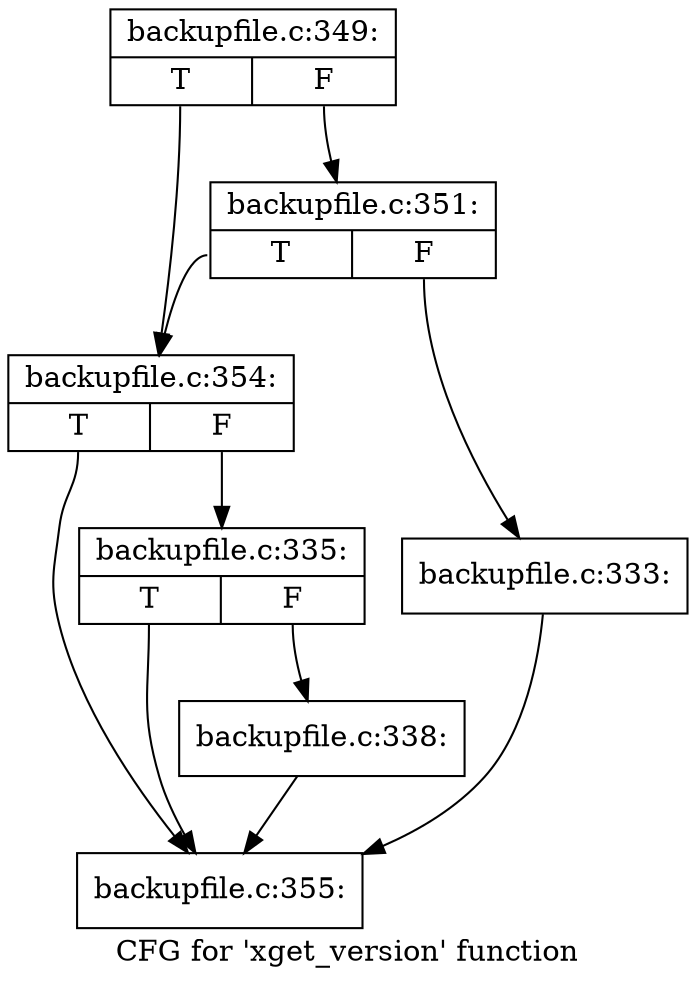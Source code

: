 digraph "CFG for 'xget_version' function" {
	label="CFG for 'xget_version' function";

	Node0xde6a0b0 [shape=record,label="{backupfile.c:349:|{<s0>T|<s1>F}}"];
	Node0xde6a0b0:s0 -> Node0xde684e0;
	Node0xde6a0b0:s1 -> Node0xde68550;
	Node0xde68550 [shape=record,label="{backupfile.c:351:|{<s0>T|<s1>F}}"];
	Node0xde68550:s0 -> Node0xde684e0;
	Node0xde68550:s1 -> Node0xde9cbf0;
	Node0xde9cbf0 [shape=record,label="{backupfile.c:333:}"];
	Node0xde9cbf0 -> Node0xde65bc0;
	Node0xde684e0 [shape=record,label="{backupfile.c:354:|{<s0>T|<s1>F}}"];
	Node0xde684e0:s0 -> Node0xde65bc0;
	Node0xde684e0:s1 -> Node0xde87700;
	Node0xde87700 [shape=record,label="{backupfile.c:335:|{<s0>T|<s1>F}}"];
	Node0xde87700:s0 -> Node0xde65bc0;
	Node0xde87700:s1 -> Node0xde6a5e0;
	Node0xde6a5e0 [shape=record,label="{backupfile.c:338:}"];
	Node0xde6a5e0 -> Node0xde65bc0;
	Node0xde65bc0 [shape=record,label="{backupfile.c:355:}"];
}
